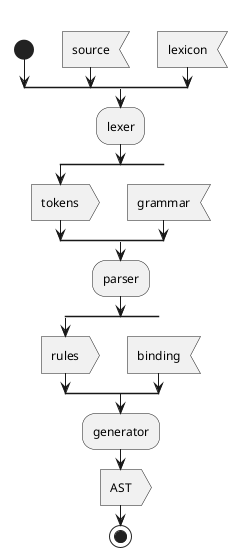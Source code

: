 @startuml

split
  -[hidden]->
  start
split again
  -[hidden]->
  :source; <<input>>
split again 
   -[hidden]->
  :lexicon;  <<input>>
end split
:lexer;
split
   :tokens; <<output>>
split again
  -[hidden]->
  :grammar;  <<input>>
end split
:parser; 
split 
   :rules; <<output>>
split again
   -[hidden]->
   :binding; <<input>>
end split
:generator;
:AST; <<output>>  
stop
@enduml